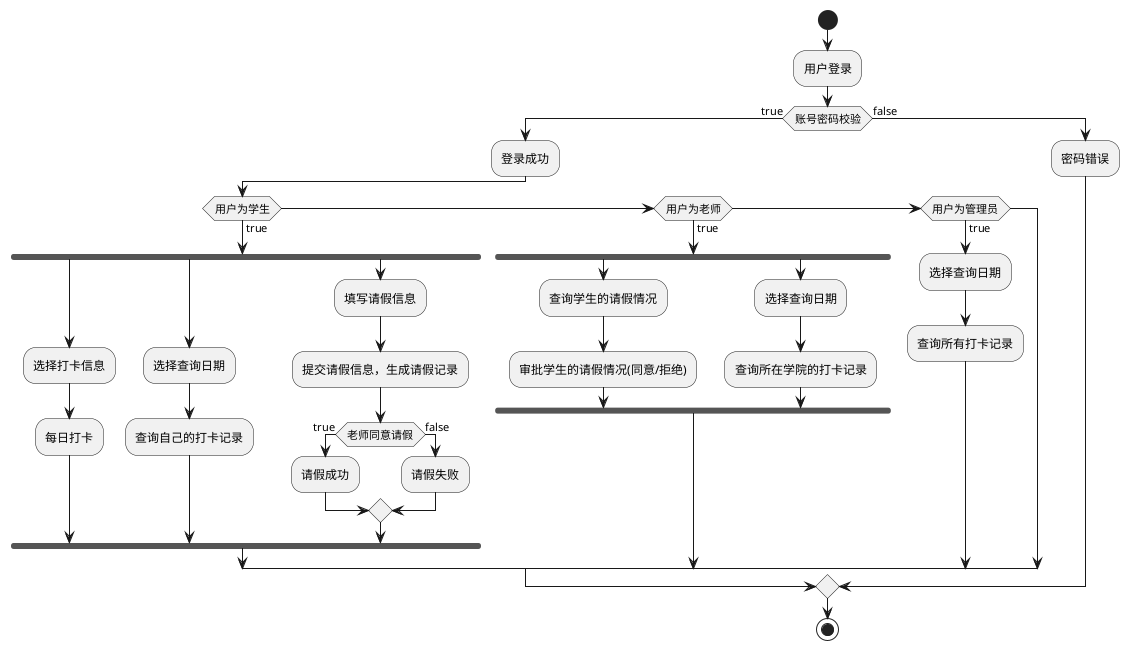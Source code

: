 @startuml

start
:用户登录;
if (账号密码校验) then (true)
    :登录成功;
    if (用户为学生) then (true)
        fork
            :选择打卡信息;
            :每日打卡;
        fork again
            :选择查询日期;
            :查询自己的打卡记录;
        fork again
            :填写请假信息;
            :提交请假信息，生成请假记录;
            if (老师同意请假) then (true)
                :请假成功;
            else (false)
                :请假失败;
            endif
        end fork
    else if (用户为老师) then (true)
        fork
            :查询学生的请假情况;
            :审批学生的请假情况(同意/拒绝);
        fork again
            :选择查询日期;
            :查询所在学院的打卡记录;
        end fork
    else if (用户为管理员) then (true)
            :选择查询日期;
            :查询所有打卡记录;
    endif
else (false)
    :密码错误;
endif
stop
@enduml